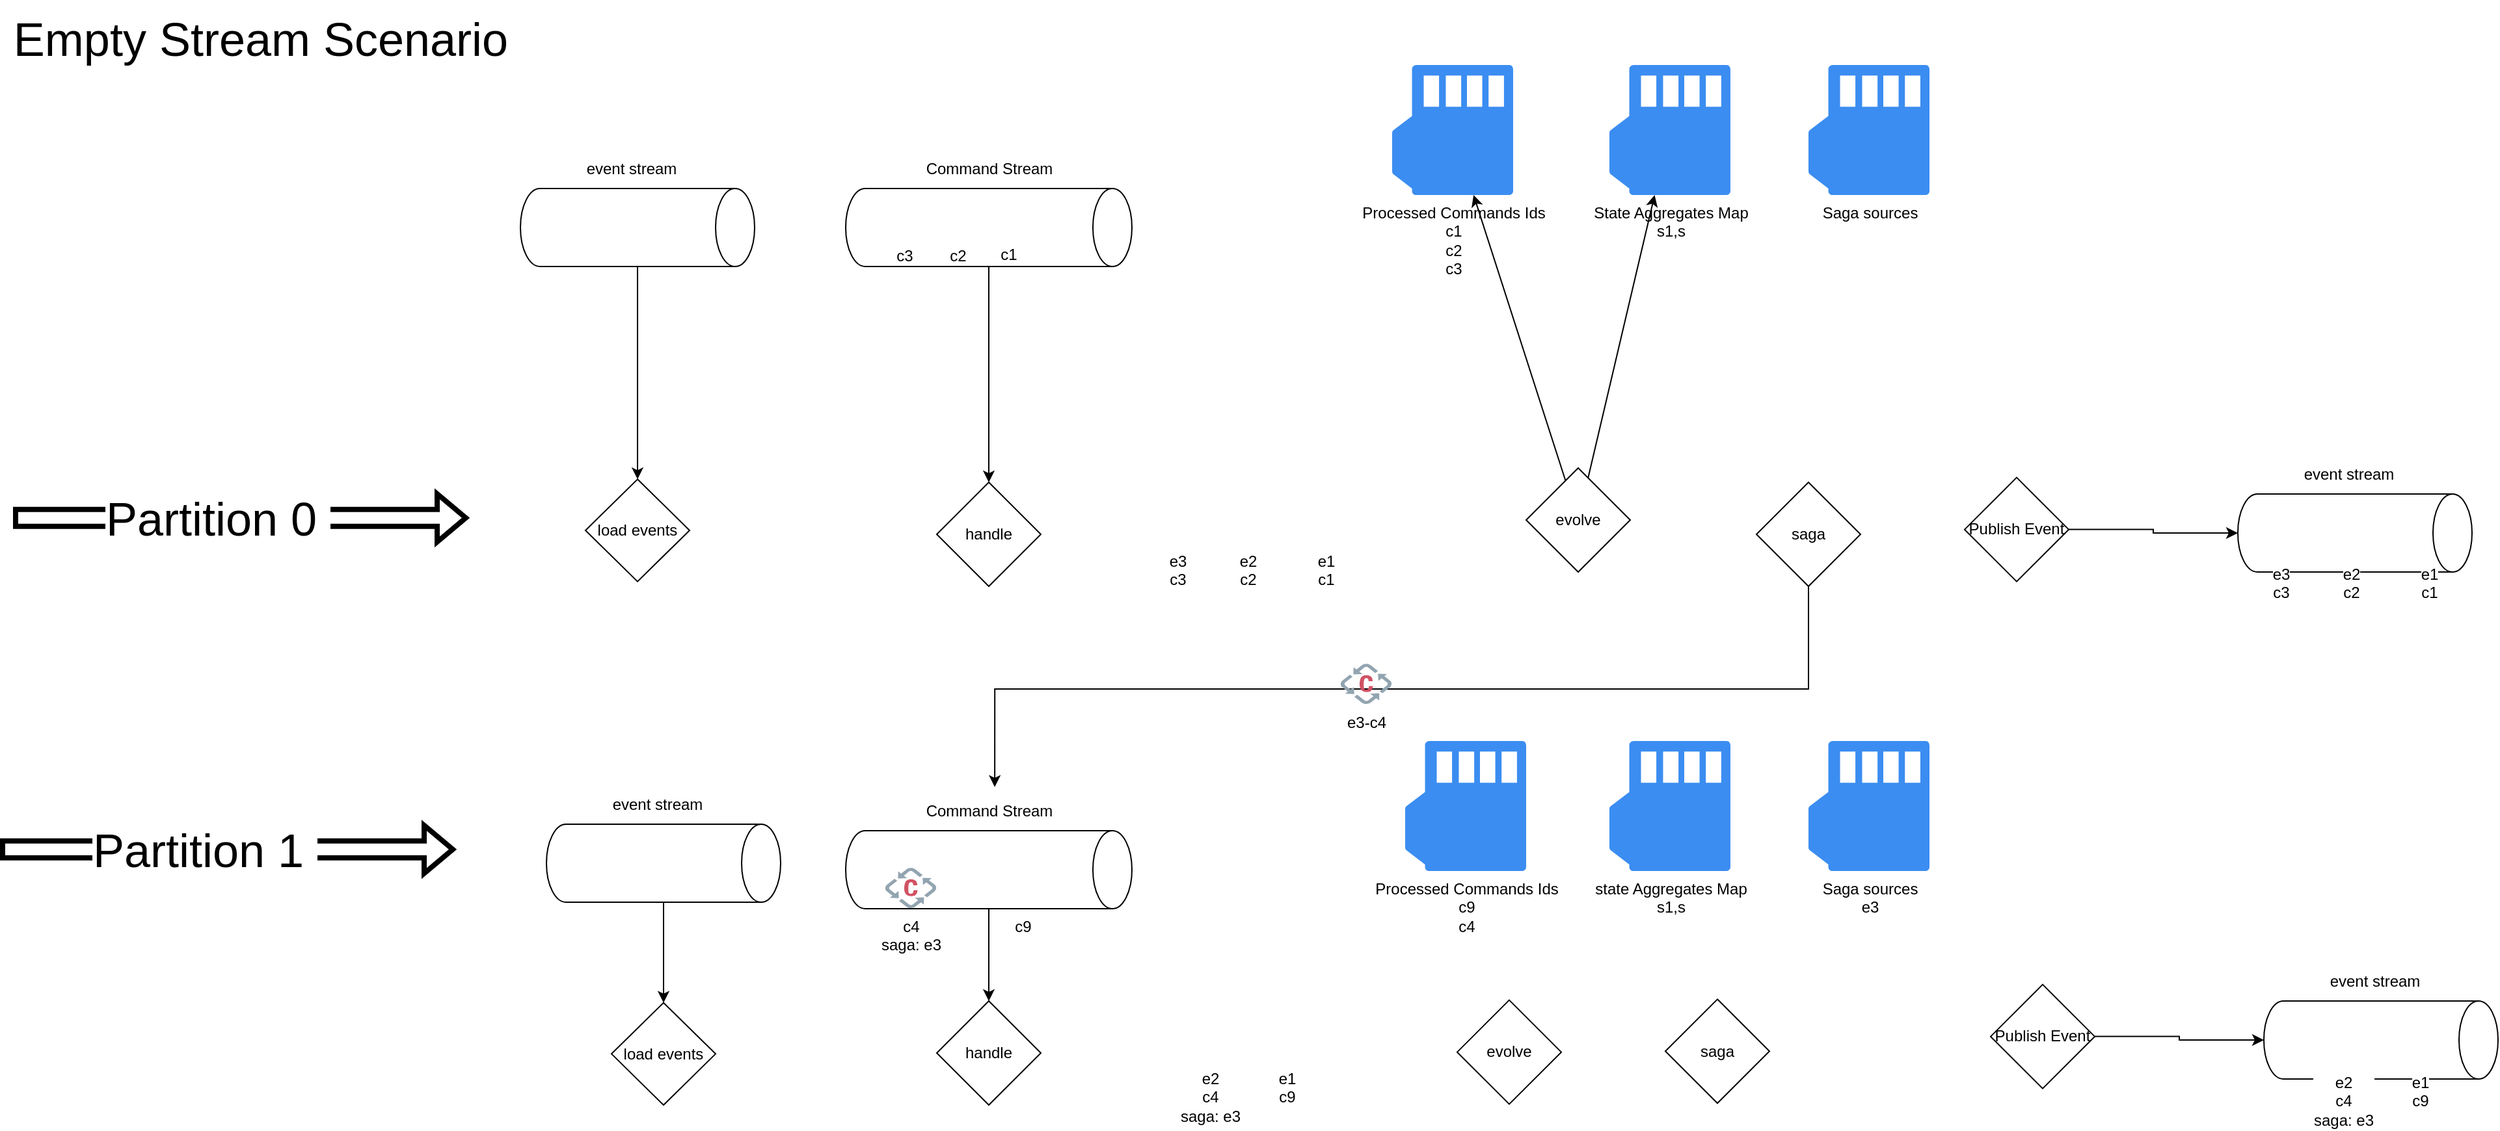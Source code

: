 <mxfile version="21.6.6" type="device">
  <diagram name="Page-1" id="GlffNfZ_50gW5lbreJJJ">
    <mxGraphModel dx="3031" dy="2266" grid="1" gridSize="10" guides="1" tooltips="1" connect="1" arrows="1" fold="1" page="1" pageScale="1" pageWidth="850" pageHeight="1100" math="0" shadow="0">
      <root>
        <mxCell id="0" />
        <mxCell id="1" parent="0" />
        <mxCell id="blUaHBLHkiguSHWqvS0H-9" value="e3&lt;br&gt;c3" style="shape=image;html=1;verticalAlign=top;verticalLabelPosition=bottom;labelBackgroundColor=#ffffff;imageAspect=0;aspect=fixed;image=https://cdn1.iconfinder.com/data/icons/material-core/20/event-128.png" parent="1" vertex="1">
          <mxGeometry x="406" y="290" width="38" height="38" as="geometry" />
        </mxCell>
        <mxCell id="blUaHBLHkiguSHWqvS0H-17" value="handle" style="rhombus;whiteSpace=wrap;html=1;" parent="1" vertex="1">
          <mxGeometry x="240.0" y="281" width="80" height="80" as="geometry" />
        </mxCell>
        <mxCell id="7T5Nnjyx6sbQKB9U3qqH-7" style="rounded=0;orthogonalLoop=1;jettySize=auto;html=1;" edge="1" parent="1" source="blUaHBLHkiguSHWqvS0H-18" target="7T5Nnjyx6sbQKB9U3qqH-20">
          <mxGeometry relative="1" as="geometry">
            <mxPoint x="661.811" y="168" as="targetPoint" />
          </mxGeometry>
        </mxCell>
        <mxCell id="7T5Nnjyx6sbQKB9U3qqH-22" style="rounded=0;orthogonalLoop=1;jettySize=auto;html=1;" edge="1" parent="1" source="blUaHBLHkiguSHWqvS0H-18" target="7T5Nnjyx6sbQKB9U3qqH-21">
          <mxGeometry relative="1" as="geometry" />
        </mxCell>
        <mxCell id="blUaHBLHkiguSHWqvS0H-18" value="evolve" style="rhombus;whiteSpace=wrap;html=1;" parent="1" vertex="1">
          <mxGeometry x="693" y="270" width="80" height="80" as="geometry" />
        </mxCell>
        <mxCell id="7T5Nnjyx6sbQKB9U3qqH-49" style="edgeStyle=orthogonalEdgeStyle;rounded=0;orthogonalLoop=1;jettySize=auto;html=1;entryX=0.538;entryY=-0.122;entryDx=0;entryDy=0;entryPerimeter=0;exitX=0.5;exitY=1;exitDx=0;exitDy=0;" edge="1" parent="1" source="blUaHBLHkiguSHWqvS0H-23" target="7T5Nnjyx6sbQKB9U3qqH-39">
          <mxGeometry relative="1" as="geometry">
            <Array as="points">
              <mxPoint x="910" y="440" />
              <mxPoint x="285" y="440" />
            </Array>
          </mxGeometry>
        </mxCell>
        <mxCell id="blUaHBLHkiguSHWqvS0H-23" value="saga" style="rhombus;whiteSpace=wrap;html=1;" parent="1" vertex="1">
          <mxGeometry x="870" y="281" width="80" height="80" as="geometry" />
        </mxCell>
        <mxCell id="KrlbTtCWOSS_1pRjixsM-2" value="e1&lt;br&gt;c9" style="shape=image;html=1;verticalAlign=top;verticalLabelPosition=bottom;labelBackgroundColor=#ffffff;imageAspect=0;aspect=fixed;image=https://cdn1.iconfinder.com/data/icons/material-core/20/event-128.png" parent="1" vertex="1">
          <mxGeometry x="489.5" y="688.32" width="38" height="38" as="geometry" />
        </mxCell>
        <mxCell id="KrlbTtCWOSS_1pRjixsM-3" value="e2&lt;br&gt;c4&lt;br&gt;saga: e3" style="shape=image;html=1;verticalAlign=top;verticalLabelPosition=bottom;labelBackgroundColor=#ffffff;imageAspect=0;aspect=fixed;image=https://cdn1.iconfinder.com/data/icons/material-core/20/event-128.png" parent="1" vertex="1">
          <mxGeometry x="430.5" y="688.32" width="38" height="38" as="geometry" />
        </mxCell>
        <mxCell id="KrlbTtCWOSS_1pRjixsM-4" value="handle" style="rhombus;whiteSpace=wrap;html=1;" parent="1" vertex="1">
          <mxGeometry x="240" y="680" width="80" height="80" as="geometry" />
        </mxCell>
        <mxCell id="KrlbTtCWOSS_1pRjixsM-5" value="evolve" style="rhombus;whiteSpace=wrap;html=1;" parent="1" vertex="1">
          <mxGeometry x="640" y="679.33" width="80" height="80" as="geometry" />
        </mxCell>
        <mxCell id="KrlbTtCWOSS_1pRjixsM-12" value="saga" style="rhombus;whiteSpace=wrap;html=1;" parent="1" vertex="1">
          <mxGeometry x="800" y="678.66" width="80" height="80" as="geometry" />
        </mxCell>
        <mxCell id="7T5Nnjyx6sbQKB9U3qqH-8" value="&lt;font style=&quot;font-size: 36px;&quot;&gt;Empty Stream Scenario&lt;/font&gt;" style="text;html=1;align=center;verticalAlign=middle;resizable=0;points=[];autosize=1;strokeColor=none;fillColor=none;" vertex="1" parent="1">
          <mxGeometry x="-480" y="-90" width="400" height="60" as="geometry" />
        </mxCell>
        <mxCell id="7T5Nnjyx6sbQKB9U3qqH-13" style="edgeStyle=orthogonalEdgeStyle;rounded=0;orthogonalLoop=1;jettySize=auto;html=1;entryX=0.5;entryY=0;entryDx=0;entryDy=0;exitX=1;exitY=0.5;exitDx=0;exitDy=0;exitPerimeter=0;" edge="1" parent="1" source="7T5Nnjyx6sbQKB9U3qqH-9" target="7T5Nnjyx6sbQKB9U3qqH-12">
          <mxGeometry relative="1" as="geometry" />
        </mxCell>
        <mxCell id="7T5Nnjyx6sbQKB9U3qqH-12" value="load events" style="rhombus;whiteSpace=wrap;html=1;" vertex="1" parent="1">
          <mxGeometry x="-30" y="278.66" width="80" height="78.66" as="geometry" />
        </mxCell>
        <mxCell id="7T5Nnjyx6sbQKB9U3qqH-17" value="" style="group" vertex="1" connectable="0" parent="1">
          <mxGeometry x="170.0" y="25" width="220" height="90" as="geometry" />
        </mxCell>
        <mxCell id="7T5Nnjyx6sbQKB9U3qqH-14" value="" style="shape=cylinder3;whiteSpace=wrap;html=1;boundedLbl=1;backgroundOutline=1;size=15;rotation=90;" vertex="1" parent="7T5Nnjyx6sbQKB9U3qqH-17">
          <mxGeometry x="80" y="-50" width="60" height="220" as="geometry" />
        </mxCell>
        <mxCell id="7T5Nnjyx6sbQKB9U3qqH-15" value="Command Stream" style="text;html=1;align=center;verticalAlign=middle;resizable=0;points=[];autosize=1;strokeColor=none;fillColor=none;" vertex="1" parent="7T5Nnjyx6sbQKB9U3qqH-17">
          <mxGeometry x="50" width="120" height="30" as="geometry" />
        </mxCell>
        <mxCell id="blUaHBLHkiguSHWqvS0H-14" value="c3" style="shape=image;html=1;verticalAlign=top;verticalLabelPosition=bottom;labelBackgroundColor=#ffffff;imageAspect=0;aspect=fixed;image=https://cdn0.iconfinder.com/data/icons/evericons-24px-vol-2/24/command-128.png;container=0;" parent="7T5Nnjyx6sbQKB9U3qqH-17" vertex="1">
          <mxGeometry x="30.65" y="39.5" width="28.82" height="28.82" as="geometry" />
        </mxCell>
        <mxCell id="blUaHBLHkiguSHWqvS0H-15" value="c2" style="shape=image;html=1;verticalAlign=top;verticalLabelPosition=bottom;labelBackgroundColor=#ffffff;imageAspect=0;aspect=fixed;image=https://cdn0.iconfinder.com/data/icons/evericons-24px-vol-2/24/command-128.png;container=0;" parent="7T5Nnjyx6sbQKB9U3qqH-17" vertex="1">
          <mxGeometry x="70.65" y="37.82" width="30.5" height="30.5" as="geometry" />
        </mxCell>
        <mxCell id="blUaHBLHkiguSHWqvS0H-16" value="c1" style="shape=image;html=1;verticalAlign=top;verticalLabelPosition=bottom;labelBackgroundColor=#ffffff;imageAspect=0;aspect=fixed;image=https://cdn0.iconfinder.com/data/icons/evericons-24px-vol-2/24/command-128.png;container=0;" parent="7T5Nnjyx6sbQKB9U3qqH-17" vertex="1">
          <mxGeometry x="110.5" y="37.82" width="29.5" height="29.5" as="geometry" />
        </mxCell>
        <mxCell id="7T5Nnjyx6sbQKB9U3qqH-18" value="" style="group" vertex="1" connectable="0" parent="1">
          <mxGeometry x="-80" y="25" width="180" height="90" as="geometry" />
        </mxCell>
        <mxCell id="7T5Nnjyx6sbQKB9U3qqH-9" value="" style="shape=cylinder3;whiteSpace=wrap;html=1;boundedLbl=1;backgroundOutline=1;size=15;rotation=90;" vertex="1" parent="7T5Nnjyx6sbQKB9U3qqH-18">
          <mxGeometry x="60" y="-30" width="60" height="180" as="geometry" />
        </mxCell>
        <mxCell id="7T5Nnjyx6sbQKB9U3qqH-11" value="event stream" style="text;html=1;align=center;verticalAlign=middle;resizable=0;points=[];autosize=1;strokeColor=none;fillColor=none;" vertex="1" parent="7T5Nnjyx6sbQKB9U3qqH-18">
          <mxGeometry x="40.06" width="90" height="30" as="geometry" />
        </mxCell>
        <mxCell id="7T5Nnjyx6sbQKB9U3qqH-20" value="Processed Commands Ids&lt;br&gt;c1&lt;br&gt;c2&lt;br&gt;c3" style="sketch=0;html=1;aspect=fixed;strokeColor=none;shadow=0;fillColor=#3B8DF1;verticalAlign=top;labelPosition=center;verticalLabelPosition=bottom;shape=mxgraph.gcp2.memory_card" vertex="1" parent="1">
          <mxGeometry x="590" y="-40" width="93" height="100" as="geometry" />
        </mxCell>
        <mxCell id="7T5Nnjyx6sbQKB9U3qqH-21" value="State Aggregates Map&lt;br&gt;s1,s&lt;br&gt;" style="sketch=0;html=1;aspect=fixed;strokeColor=none;shadow=0;fillColor=#3B8DF1;verticalAlign=top;labelPosition=center;verticalLabelPosition=bottom;shape=mxgraph.gcp2.memory_card" vertex="1" parent="1">
          <mxGeometry x="757" y="-40" width="93" height="100" as="geometry" />
        </mxCell>
        <mxCell id="7T5Nnjyx6sbQKB9U3qqH-23" value="Saga sources" style="sketch=0;html=1;aspect=fixed;strokeColor=none;shadow=0;fillColor=#3B8DF1;verticalAlign=top;labelPosition=center;verticalLabelPosition=bottom;shape=mxgraph.gcp2.memory_card" vertex="1" parent="1">
          <mxGeometry x="910" y="-40" width="93" height="100" as="geometry" />
        </mxCell>
        <mxCell id="7T5Nnjyx6sbQKB9U3qqH-27" value="" style="shape=flexArrow;endArrow=classic;html=1;rounded=0;strokeWidth=4;" edge="1" parent="1">
          <mxGeometry width="50" height="50" relative="1" as="geometry">
            <mxPoint x="-480" y="563.38" as="sourcePoint" />
            <mxPoint x="-130" y="563.38" as="targetPoint" />
          </mxGeometry>
        </mxCell>
        <mxCell id="7T5Nnjyx6sbQKB9U3qqH-28" value="Partition 1&amp;nbsp;" style="edgeLabel;html=1;align=center;verticalAlign=middle;resizable=0;points=[];fontSize=36;" vertex="1" connectable="0" parent="7T5Nnjyx6sbQKB9U3qqH-27">
          <mxGeometry x="-0.291" y="-6" relative="1" as="geometry">
            <mxPoint x="33" y="-6" as="offset" />
          </mxGeometry>
        </mxCell>
        <mxCell id="7T5Nnjyx6sbQKB9U3qqH-37" value="" style="group;movable=1;resizable=1;rotatable=1;deletable=1;editable=1;locked=0;connectable=1;" vertex="1" connectable="0" parent="1">
          <mxGeometry x="170" y="519" width="220" height="90" as="geometry" />
        </mxCell>
        <mxCell id="7T5Nnjyx6sbQKB9U3qqH-38" value="" style="shape=cylinder3;whiteSpace=wrap;html=1;boundedLbl=1;backgroundOutline=1;size=15;rotation=90;" vertex="1" parent="7T5Nnjyx6sbQKB9U3qqH-37">
          <mxGeometry x="80" y="-50" width="60" height="220" as="geometry" />
        </mxCell>
        <mxCell id="7T5Nnjyx6sbQKB9U3qqH-39" value="Command Stream" style="text;html=1;align=center;verticalAlign=middle;resizable=0;points=[];autosize=1;strokeColor=none;fillColor=none;" vertex="1" parent="7T5Nnjyx6sbQKB9U3qqH-37">
          <mxGeometry x="50" width="120" height="30" as="geometry" />
        </mxCell>
        <mxCell id="KrlbTtCWOSS_1pRjixsM-17" value="c4&lt;br&gt;saga: e3" style="dashed=0;outlineConnect=0;html=1;align=center;labelPosition=center;verticalLabelPosition=bottom;verticalAlign=top;shape=mxgraph.weblogos.connotea" parent="7T5Nnjyx6sbQKB9U3qqH-37" vertex="1">
          <mxGeometry x="30" y="58" width="40" height="32" as="geometry" />
        </mxCell>
        <mxCell id="KrlbTtCWOSS_1pRjixsM-18" value="c9" style="shape=image;html=1;verticalAlign=top;verticalLabelPosition=bottom;labelBackgroundColor=#ffffff;imageAspect=0;aspect=fixed;image=https://cdn0.iconfinder.com/data/icons/evericons-24px-vol-2/24/command-128.png;container=0;" parent="7T5Nnjyx6sbQKB9U3qqH-37" vertex="1">
          <mxGeometry x="119.32" y="56" width="34" height="34" as="geometry" />
        </mxCell>
        <mxCell id="7T5Nnjyx6sbQKB9U3qqH-43" value="" style="group" vertex="1" connectable="0" parent="1">
          <mxGeometry x="-60" y="514" width="180" height="90" as="geometry" />
        </mxCell>
        <mxCell id="7T5Nnjyx6sbQKB9U3qqH-44" value="" style="shape=cylinder3;whiteSpace=wrap;html=1;boundedLbl=1;backgroundOutline=1;size=15;rotation=90;" vertex="1" parent="7T5Nnjyx6sbQKB9U3qqH-43">
          <mxGeometry x="60" y="-30" width="60" height="180" as="geometry" />
        </mxCell>
        <mxCell id="7T5Nnjyx6sbQKB9U3qqH-45" value="event stream" style="text;html=1;align=center;verticalAlign=middle;resizable=0;points=[];autosize=1;strokeColor=none;fillColor=none;" vertex="1" parent="7T5Nnjyx6sbQKB9U3qqH-43">
          <mxGeometry x="40.06" width="90" height="30" as="geometry" />
        </mxCell>
        <mxCell id="7T5Nnjyx6sbQKB9U3qqH-47" value="state Aggregates Map&lt;br&gt;s1,s" style="sketch=0;html=1;aspect=fixed;strokeColor=none;shadow=0;fillColor=#3B8DF1;verticalAlign=top;labelPosition=center;verticalLabelPosition=bottom;shape=mxgraph.gcp2.memory_card" vertex="1" parent="1">
          <mxGeometry x="757" y="480" width="93" height="100" as="geometry" />
        </mxCell>
        <mxCell id="7T5Nnjyx6sbQKB9U3qqH-48" value="Saga sources&lt;br&gt;e3" style="sketch=0;html=1;aspect=fixed;strokeColor=none;shadow=0;fillColor=#3B8DF1;verticalAlign=top;labelPosition=center;verticalLabelPosition=bottom;shape=mxgraph.gcp2.memory_card" vertex="1" parent="1">
          <mxGeometry x="910" y="480" width="93" height="100" as="geometry" />
        </mxCell>
        <mxCell id="7T5Nnjyx6sbQKB9U3qqH-50" style="edgeStyle=orthogonalEdgeStyle;rounded=0;orthogonalLoop=1;jettySize=auto;html=1;entryX=0.5;entryY=0;entryDx=0;entryDy=0;" edge="1" parent="1" source="7T5Nnjyx6sbQKB9U3qqH-38" target="KrlbTtCWOSS_1pRjixsM-4">
          <mxGeometry relative="1" as="geometry" />
        </mxCell>
        <mxCell id="7T5Nnjyx6sbQKB9U3qqH-51" value="" style="shape=flexArrow;endArrow=classic;html=1;rounded=0;strokeWidth=4;" edge="1" parent="1">
          <mxGeometry width="50" height="50" relative="1" as="geometry">
            <mxPoint x="-470" y="308.38" as="sourcePoint" />
            <mxPoint x="-120" y="308.38" as="targetPoint" />
          </mxGeometry>
        </mxCell>
        <mxCell id="7T5Nnjyx6sbQKB9U3qqH-52" value="Partition 0&amp;nbsp;" style="edgeLabel;html=1;align=center;verticalAlign=middle;resizable=0;points=[];fontSize=36;" vertex="1" connectable="0" parent="7T5Nnjyx6sbQKB9U3qqH-51">
          <mxGeometry x="-0.291" y="-6" relative="1" as="geometry">
            <mxPoint x="33" y="-6" as="offset" />
          </mxGeometry>
        </mxCell>
        <mxCell id="7T5Nnjyx6sbQKB9U3qqH-53" value="load events" style="rhombus;whiteSpace=wrap;html=1;" vertex="1" parent="1">
          <mxGeometry x="-10" y="681.34" width="80" height="78.66" as="geometry" />
        </mxCell>
        <mxCell id="7T5Nnjyx6sbQKB9U3qqH-54" style="edgeStyle=orthogonalEdgeStyle;rounded=0;orthogonalLoop=1;jettySize=auto;html=1;" edge="1" parent="1" source="7T5Nnjyx6sbQKB9U3qqH-44" target="7T5Nnjyx6sbQKB9U3qqH-53">
          <mxGeometry relative="1" as="geometry" />
        </mxCell>
        <mxCell id="7T5Nnjyx6sbQKB9U3qqH-62" value="e3-c4" style="dashed=0;outlineConnect=0;html=1;align=center;labelPosition=center;verticalLabelPosition=bottom;verticalAlign=top;shape=mxgraph.weblogos.connotea" vertex="1" parent="1">
          <mxGeometry x="550" y="420" width="40" height="32" as="geometry" />
        </mxCell>
        <mxCell id="7T5Nnjyx6sbQKB9U3qqH-67" value="e2&lt;br&gt;c2" style="shape=image;html=1;verticalAlign=top;verticalLabelPosition=bottom;labelBackgroundColor=#ffffff;imageAspect=0;aspect=fixed;image=https://cdn1.iconfinder.com/data/icons/material-core/20/event-128.png" vertex="1" parent="1">
          <mxGeometry x="460" y="290" width="38" height="38" as="geometry" />
        </mxCell>
        <mxCell id="7T5Nnjyx6sbQKB9U3qqH-68" value="e1&lt;br&gt;c1" style="shape=image;html=1;verticalAlign=top;verticalLabelPosition=bottom;labelBackgroundColor=#ffffff;imageAspect=0;aspect=fixed;image=https://cdn1.iconfinder.com/data/icons/material-core/20/event-128.png" vertex="1" parent="1">
          <mxGeometry x="520" y="290" width="38" height="38" as="geometry" />
        </mxCell>
        <mxCell id="7T5Nnjyx6sbQKB9U3qqH-69" style="edgeStyle=orthogonalEdgeStyle;rounded=0;orthogonalLoop=1;jettySize=auto;html=1;" edge="1" parent="1" source="7T5Nnjyx6sbQKB9U3qqH-14" target="blUaHBLHkiguSHWqvS0H-17">
          <mxGeometry relative="1" as="geometry" />
        </mxCell>
        <mxCell id="7T5Nnjyx6sbQKB9U3qqH-70" value="Processed Commands Ids&lt;br&gt;c9&lt;br&gt;c4" style="sketch=0;html=1;aspect=fixed;strokeColor=none;shadow=0;fillColor=#3B8DF1;verticalAlign=top;labelPosition=center;verticalLabelPosition=bottom;shape=mxgraph.gcp2.memory_card" vertex="1" parent="1">
          <mxGeometry x="600" y="480" width="93" height="100" as="geometry" />
        </mxCell>
        <mxCell id="7T5Nnjyx6sbQKB9U3qqH-75" style="edgeStyle=orthogonalEdgeStyle;rounded=0;orthogonalLoop=1;jettySize=auto;html=1;" edge="1" parent="1" source="7T5Nnjyx6sbQKB9U3qqH-71" target="7T5Nnjyx6sbQKB9U3qqH-73">
          <mxGeometry relative="1" as="geometry" />
        </mxCell>
        <mxCell id="7T5Nnjyx6sbQKB9U3qqH-71" value="Publish Event" style="rhombus;whiteSpace=wrap;html=1;" vertex="1" parent="1">
          <mxGeometry x="1030" y="277.32" width="80" height="80" as="geometry" />
        </mxCell>
        <mxCell id="7T5Nnjyx6sbQKB9U3qqH-72" value="" style="group" vertex="1" connectable="0" parent="1">
          <mxGeometry x="1240" y="260" width="180" height="90" as="geometry" />
        </mxCell>
        <mxCell id="7T5Nnjyx6sbQKB9U3qqH-73" value="" style="shape=cylinder3;whiteSpace=wrap;html=1;boundedLbl=1;backgroundOutline=1;size=15;rotation=90;" vertex="1" parent="7T5Nnjyx6sbQKB9U3qqH-72">
          <mxGeometry x="60" y="-30" width="60" height="180" as="geometry" />
        </mxCell>
        <mxCell id="7T5Nnjyx6sbQKB9U3qqH-74" value="event stream" style="text;html=1;align=center;verticalAlign=middle;resizable=0;points=[];autosize=1;strokeColor=none;fillColor=none;" vertex="1" parent="7T5Nnjyx6sbQKB9U3qqH-72">
          <mxGeometry x="40.06" width="90" height="30" as="geometry" />
        </mxCell>
        <mxCell id="7T5Nnjyx6sbQKB9U3qqH-86" value="e3&lt;br&gt;c3" style="shape=image;html=1;verticalAlign=top;verticalLabelPosition=bottom;labelBackgroundColor=#ffffff;imageAspect=0;aspect=fixed;image=https://cdn1.iconfinder.com/data/icons/material-core/20/event-128.png" vertex="1" parent="7T5Nnjyx6sbQKB9U3qqH-72">
          <mxGeometry x="14" y="40" width="38" height="38" as="geometry" />
        </mxCell>
        <mxCell id="7T5Nnjyx6sbQKB9U3qqH-87" value="e2&lt;br&gt;c2" style="shape=image;html=1;verticalAlign=top;verticalLabelPosition=bottom;labelBackgroundColor=#ffffff;imageAspect=0;aspect=fixed;image=https://cdn1.iconfinder.com/data/icons/material-core/20/event-128.png" vertex="1" parent="7T5Nnjyx6sbQKB9U3qqH-72">
          <mxGeometry x="68" y="40" width="38" height="38" as="geometry" />
        </mxCell>
        <mxCell id="7T5Nnjyx6sbQKB9U3qqH-88" value="e1&lt;br&gt;c1" style="shape=image;html=1;verticalAlign=top;verticalLabelPosition=bottom;labelBackgroundColor=#ffffff;imageAspect=0;aspect=fixed;image=https://cdn1.iconfinder.com/data/icons/material-core/20/event-128.png" vertex="1" parent="7T5Nnjyx6sbQKB9U3qqH-72">
          <mxGeometry x="128" y="40" width="38" height="38" as="geometry" />
        </mxCell>
        <mxCell id="7T5Nnjyx6sbQKB9U3qqH-76" style="edgeStyle=orthogonalEdgeStyle;rounded=0;orthogonalLoop=1;jettySize=auto;html=1;" edge="1" parent="1" source="7T5Nnjyx6sbQKB9U3qqH-77" target="7T5Nnjyx6sbQKB9U3qqH-79">
          <mxGeometry relative="1" as="geometry" />
        </mxCell>
        <mxCell id="7T5Nnjyx6sbQKB9U3qqH-77" value="Publish Event" style="rhombus;whiteSpace=wrap;html=1;" vertex="1" parent="1">
          <mxGeometry x="1050" y="667.32" width="80" height="80" as="geometry" />
        </mxCell>
        <mxCell id="7T5Nnjyx6sbQKB9U3qqH-78" value="" style="group" vertex="1" connectable="0" parent="1">
          <mxGeometry x="1260" y="650" width="180" height="90" as="geometry" />
        </mxCell>
        <mxCell id="7T5Nnjyx6sbQKB9U3qqH-79" value="" style="shape=cylinder3;whiteSpace=wrap;html=1;boundedLbl=1;backgroundOutline=1;size=15;rotation=90;" vertex="1" parent="7T5Nnjyx6sbQKB9U3qqH-78">
          <mxGeometry x="60" y="-30" width="60" height="180" as="geometry" />
        </mxCell>
        <mxCell id="7T5Nnjyx6sbQKB9U3qqH-80" value="event stream" style="text;html=1;align=center;verticalAlign=middle;resizable=0;points=[];autosize=1;strokeColor=none;fillColor=none;" vertex="1" parent="7T5Nnjyx6sbQKB9U3qqH-78">
          <mxGeometry x="40.06" width="90" height="30" as="geometry" />
        </mxCell>
        <mxCell id="7T5Nnjyx6sbQKB9U3qqH-81" value="e1&lt;br&gt;c9" style="shape=image;html=1;verticalAlign=top;verticalLabelPosition=bottom;labelBackgroundColor=#ffffff;imageAspect=0;aspect=fixed;image=https://cdn1.iconfinder.com/data/icons/material-core/20/event-128.png" vertex="1" parent="7T5Nnjyx6sbQKB9U3qqH-78">
          <mxGeometry x="100.5" y="41" width="38" height="38" as="geometry" />
        </mxCell>
        <mxCell id="7T5Nnjyx6sbQKB9U3qqH-82" value="e2&lt;br&gt;c4&lt;br&gt;saga: e3" style="shape=image;html=1;verticalAlign=top;verticalLabelPosition=bottom;labelBackgroundColor=#ffffff;imageAspect=0;aspect=fixed;image=https://cdn1.iconfinder.com/data/icons/material-core/20/event-128.png" vertex="1" parent="7T5Nnjyx6sbQKB9U3qqH-78">
          <mxGeometry x="41.5" y="41" width="38" height="38" as="geometry" />
        </mxCell>
      </root>
    </mxGraphModel>
  </diagram>
</mxfile>
